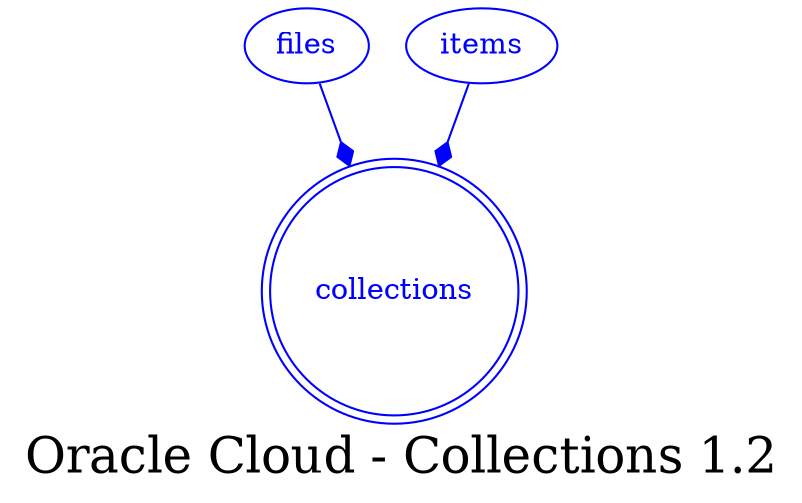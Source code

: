 digraph LexiconGraph {
graph[label="Oracle Cloud - Collections 1.2", fontsize=24]
splines=true
"collections" [color=blue, fontcolor=blue, shape=doublecircle]
"files" -> "collections" [color=blue, fontcolor=blue, arrowhead=diamond, arrowtail=none]
"files" [color=blue, fontcolor=blue, shape=ellipse]
"items" -> "collections" [color=blue, fontcolor=blue, arrowhead=diamond, arrowtail=none]
"items" [color=blue, fontcolor=blue, shape=ellipse]
}
